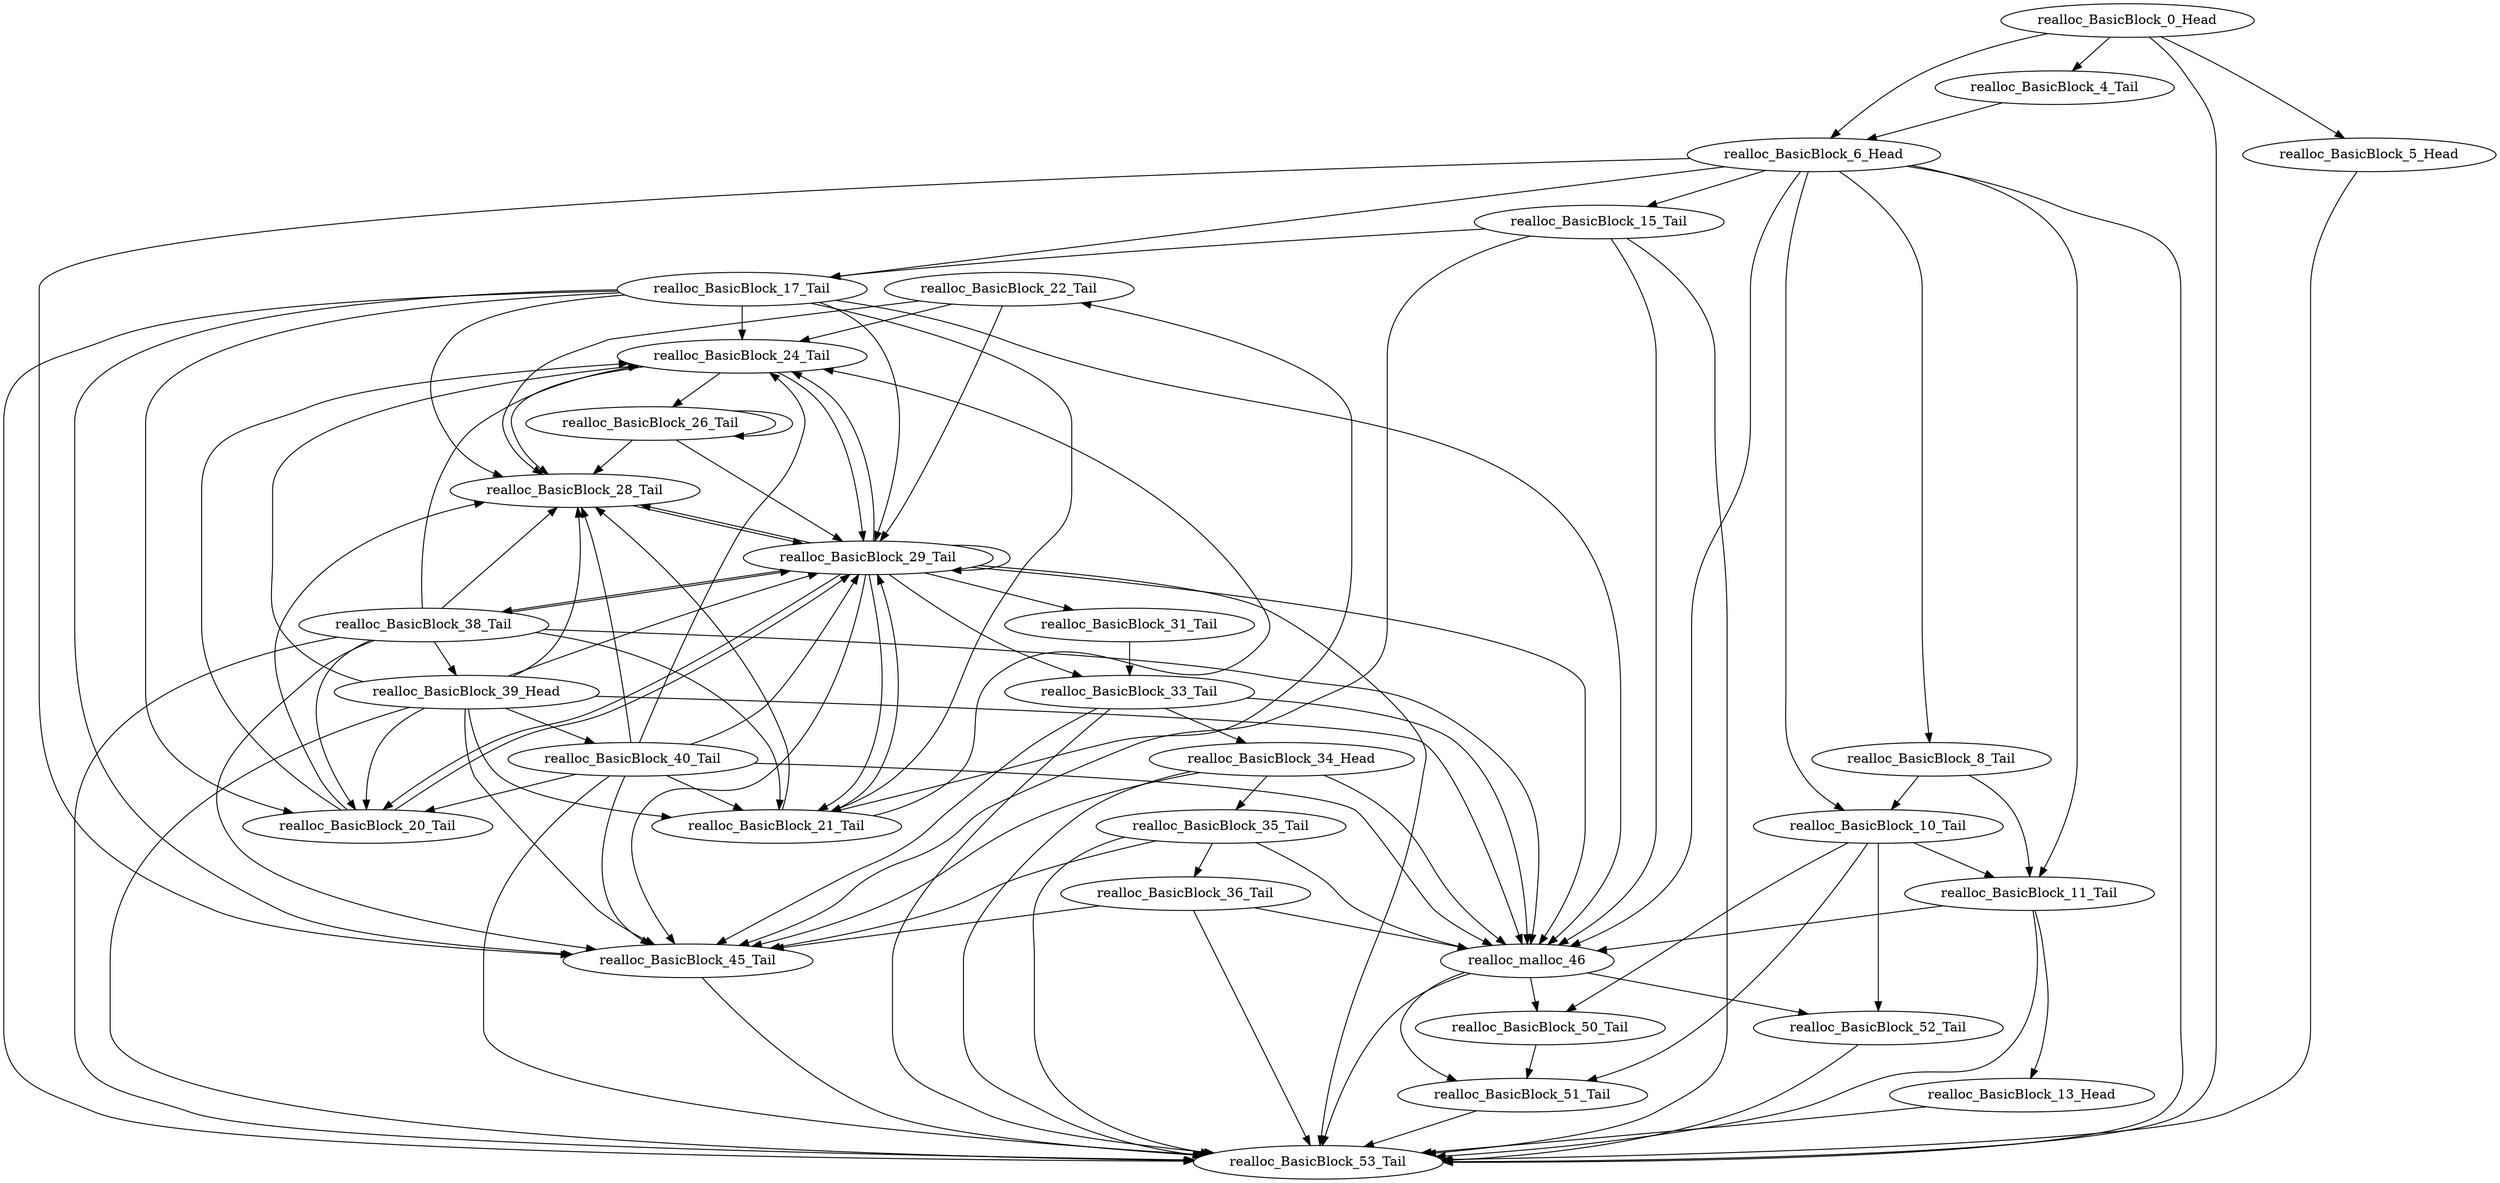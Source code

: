 digraph G {
    "realloc_BasicBlock_22_Tail" -> "realloc_BasicBlock_24_Tail"
    "realloc_BasicBlock_22_Tail" -> "realloc_BasicBlock_28_Tail"
    "realloc_BasicBlock_22_Tail" -> "realloc_BasicBlock_29_Tail"
    "realloc_BasicBlock_24_Tail" -> "realloc_BasicBlock_28_Tail"
    "realloc_BasicBlock_24_Tail" -> "realloc_BasicBlock_26_Tail"
    "realloc_BasicBlock_24_Tail" -> "realloc_BasicBlock_29_Tail"
    "realloc_BasicBlock_17_Tail" -> "realloc_BasicBlock_24_Tail"
    "realloc_BasicBlock_17_Tail" -> "realloc_BasicBlock_20_Tail"
    "realloc_BasicBlock_17_Tail" -> "realloc_BasicBlock_28_Tail"
    "realloc_BasicBlock_17_Tail" -> "realloc_BasicBlock_21_Tail"
    "realloc_BasicBlock_17_Tail" -> "realloc_BasicBlock_45_Tail"
    "realloc_BasicBlock_17_Tail" -> "realloc_malloc_46"
    "realloc_BasicBlock_17_Tail" -> "realloc_BasicBlock_53_Tail"
    "realloc_BasicBlock_17_Tail" -> "realloc_BasicBlock_29_Tail"
    "realloc_BasicBlock_0_Head" -> "realloc_BasicBlock_4_Tail"
    "realloc_BasicBlock_0_Head" -> "realloc_BasicBlock_53_Tail"
    "realloc_BasicBlock_0_Head" -> "realloc_BasicBlock_5_Head"
    "realloc_BasicBlock_0_Head" -> "realloc_BasicBlock_6_Head"
    "realloc_BasicBlock_20_Tail" -> "realloc_BasicBlock_24_Tail"
    "realloc_BasicBlock_20_Tail" -> "realloc_BasicBlock_28_Tail"
    "realloc_BasicBlock_20_Tail" -> "realloc_BasicBlock_29_Tail"
    "realloc_BasicBlock_28_Tail" -> "realloc_BasicBlock_29_Tail"
    "realloc_BasicBlock_13_Head" -> "realloc_BasicBlock_53_Tail"
    "realloc_BasicBlock_15_Tail" -> "realloc_BasicBlock_17_Tail"
    "realloc_BasicBlock_15_Tail" -> "realloc_BasicBlock_45_Tail"
    "realloc_BasicBlock_15_Tail" -> "realloc_malloc_46"
    "realloc_BasicBlock_15_Tail" -> "realloc_BasicBlock_53_Tail"
    "realloc_BasicBlock_26_Tail" -> "realloc_BasicBlock_28_Tail"
    "realloc_BasicBlock_26_Tail" -> "realloc_BasicBlock_26_Tail"
    "realloc_BasicBlock_26_Tail" -> "realloc_BasicBlock_29_Tail"
    "realloc_BasicBlock_40_Tail" -> "realloc_BasicBlock_24_Tail"
    "realloc_BasicBlock_40_Tail" -> "realloc_BasicBlock_20_Tail"
    "realloc_BasicBlock_40_Tail" -> "realloc_BasicBlock_28_Tail"
    "realloc_BasicBlock_40_Tail" -> "realloc_BasicBlock_21_Tail"
    "realloc_BasicBlock_40_Tail" -> "realloc_BasicBlock_45_Tail"
    "realloc_BasicBlock_40_Tail" -> "realloc_malloc_46"
    "realloc_BasicBlock_40_Tail" -> "realloc_BasicBlock_53_Tail"
    "realloc_BasicBlock_40_Tail" -> "realloc_BasicBlock_29_Tail"
    "realloc_BasicBlock_38_Tail" -> "realloc_BasicBlock_24_Tail"
    "realloc_BasicBlock_38_Tail" -> "realloc_BasicBlock_20_Tail"
    "realloc_BasicBlock_38_Tail" -> "realloc_BasicBlock_28_Tail"
    "realloc_BasicBlock_38_Tail" -> "realloc_BasicBlock_39_Head"
    "realloc_BasicBlock_38_Tail" -> "realloc_BasicBlock_21_Tail"
    "realloc_BasicBlock_38_Tail" -> "realloc_BasicBlock_45_Tail"
    "realloc_BasicBlock_38_Tail" -> "realloc_malloc_46"
    "realloc_BasicBlock_38_Tail" -> "realloc_BasicBlock_53_Tail"
    "realloc_BasicBlock_38_Tail" -> "realloc_BasicBlock_29_Tail"
    "realloc_BasicBlock_39_Head" -> "realloc_BasicBlock_24_Tail"
    "realloc_BasicBlock_39_Head" -> "realloc_BasicBlock_20_Tail"
    "realloc_BasicBlock_39_Head" -> "realloc_BasicBlock_28_Tail"
    "realloc_BasicBlock_39_Head" -> "realloc_BasicBlock_40_Tail"
    "realloc_BasicBlock_39_Head" -> "realloc_BasicBlock_21_Tail"
    "realloc_BasicBlock_39_Head" -> "realloc_BasicBlock_45_Tail"
    "realloc_BasicBlock_39_Head" -> "realloc_malloc_46"
    "realloc_BasicBlock_39_Head" -> "realloc_BasicBlock_53_Tail"
    "realloc_BasicBlock_39_Head" -> "realloc_BasicBlock_29_Tail"
    "realloc_BasicBlock_36_Tail" -> "realloc_BasicBlock_45_Tail"
    "realloc_BasicBlock_36_Tail" -> "realloc_malloc_46"
    "realloc_BasicBlock_36_Tail" -> "realloc_BasicBlock_53_Tail"
    "realloc_BasicBlock_4_Tail" -> "realloc_BasicBlock_6_Head"
    "realloc_BasicBlock_21_Tail" -> "realloc_BasicBlock_22_Tail"
    "realloc_BasicBlock_21_Tail" -> "realloc_BasicBlock_24_Tail"
    "realloc_BasicBlock_21_Tail" -> "realloc_BasicBlock_28_Tail"
    "realloc_BasicBlock_21_Tail" -> "realloc_BasicBlock_29_Tail"
    "realloc_BasicBlock_45_Tail" -> "realloc_BasicBlock_53_Tail"
    "realloc_malloc_46" -> "realloc_BasicBlock_50_Tail"
    "realloc_malloc_46" -> "realloc_BasicBlock_53_Tail"
    "realloc_malloc_46" -> "realloc_BasicBlock_51_Tail"
    "realloc_malloc_46" -> "realloc_BasicBlock_52_Tail"
    "realloc_BasicBlock_50_Tail" -> "realloc_BasicBlock_51_Tail"
    "realloc_BasicBlock_35_Tail" -> "realloc_BasicBlock_36_Tail"
    "realloc_BasicBlock_35_Tail" -> "realloc_BasicBlock_45_Tail"
    "realloc_BasicBlock_35_Tail" -> "realloc_malloc_46"
    "realloc_BasicBlock_35_Tail" -> "realloc_BasicBlock_53_Tail"
    "realloc_BasicBlock_5_Head" -> "realloc_BasicBlock_53_Tail"
    "realloc_BasicBlock_29_Tail" -> "realloc_BasicBlock_24_Tail"
    "realloc_BasicBlock_29_Tail" -> "realloc_BasicBlock_20_Tail"
    "realloc_BasicBlock_29_Tail" -> "realloc_BasicBlock_28_Tail"
    "realloc_BasicBlock_29_Tail" -> "realloc_BasicBlock_38_Tail"
    "realloc_BasicBlock_29_Tail" -> "realloc_BasicBlock_21_Tail"
    "realloc_BasicBlock_29_Tail" -> "realloc_BasicBlock_45_Tail"
    "realloc_BasicBlock_29_Tail" -> "realloc_malloc_46"
    "realloc_BasicBlock_29_Tail" -> "realloc_BasicBlock_53_Tail"
    "realloc_BasicBlock_29_Tail" -> "realloc_BasicBlock_29_Tail"
    "realloc_BasicBlock_29_Tail" -> "realloc_BasicBlock_33_Tail"
    "realloc_BasicBlock_29_Tail" -> "realloc_BasicBlock_31_Tail"
    "realloc_BasicBlock_10_Tail" -> "realloc_BasicBlock_50_Tail"
    "realloc_BasicBlock_10_Tail" -> "realloc_BasicBlock_11_Tail"
    "realloc_BasicBlock_10_Tail" -> "realloc_BasicBlock_51_Tail"
    "realloc_BasicBlock_10_Tail" -> "realloc_BasicBlock_52_Tail"
    "realloc_BasicBlock_33_Tail" -> "realloc_BasicBlock_45_Tail"
    "realloc_BasicBlock_33_Tail" -> "realloc_malloc_46"
    "realloc_BasicBlock_33_Tail" -> "realloc_BasicBlock_53_Tail"
    "realloc_BasicBlock_33_Tail" -> "realloc_BasicBlock_34_Head"
    "realloc_BasicBlock_34_Head" -> "realloc_BasicBlock_45_Tail"
    "realloc_BasicBlock_34_Head" -> "realloc_malloc_46"
    "realloc_BasicBlock_34_Head" -> "realloc_BasicBlock_53_Tail"
    "realloc_BasicBlock_34_Head" -> "realloc_BasicBlock_35_Tail"
    "realloc_BasicBlock_31_Tail" -> "realloc_BasicBlock_33_Tail"
    "realloc_BasicBlock_11_Tail" -> "realloc_BasicBlock_13_Head"
    "realloc_BasicBlock_11_Tail" -> "realloc_malloc_46"
    "realloc_BasicBlock_11_Tail" -> "realloc_BasicBlock_53_Tail"
    "realloc_BasicBlock_6_Head" -> "realloc_BasicBlock_17_Tail"
    "realloc_BasicBlock_6_Head" -> "realloc_BasicBlock_15_Tail"
    "realloc_BasicBlock_6_Head" -> "realloc_BasicBlock_45_Tail"
    "realloc_BasicBlock_6_Head" -> "realloc_malloc_46"
    "realloc_BasicBlock_6_Head" -> "realloc_BasicBlock_53_Tail"
    "realloc_BasicBlock_6_Head" -> "realloc_BasicBlock_10_Tail"
    "realloc_BasicBlock_6_Head" -> "realloc_BasicBlock_11_Tail"
    "realloc_BasicBlock_6_Head" -> "realloc_BasicBlock_8_Tail"
    "realloc_BasicBlock_8_Tail" -> "realloc_BasicBlock_10_Tail"
    "realloc_BasicBlock_8_Tail" -> "realloc_BasicBlock_11_Tail"
    "realloc_BasicBlock_51_Tail" -> "realloc_BasicBlock_53_Tail"
    "realloc_BasicBlock_52_Tail" -> "realloc_BasicBlock_53_Tail"
}
